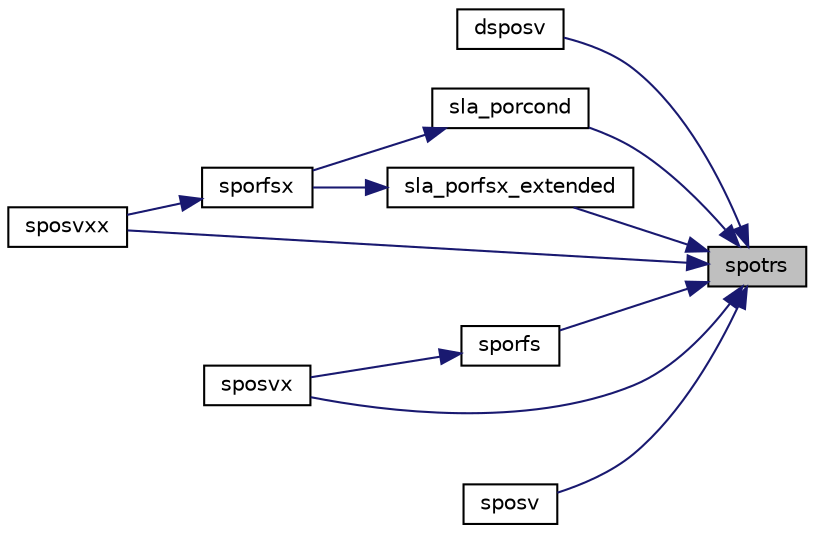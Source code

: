 digraph "spotrs"
{
 // LATEX_PDF_SIZE
  edge [fontname="Helvetica",fontsize="10",labelfontname="Helvetica",labelfontsize="10"];
  node [fontname="Helvetica",fontsize="10",shape=record];
  rankdir="RL";
  Node1 [label="spotrs",height=0.2,width=0.4,color="black", fillcolor="grey75", style="filled", fontcolor="black",tooltip="SPOTRS"];
  Node1 -> Node2 [dir="back",color="midnightblue",fontsize="10",style="solid",fontname="Helvetica"];
  Node2 [label="dsposv",height=0.2,width=0.4,color="black", fillcolor="white", style="filled",URL="$dsposv_8f.html#a91ea95252aad898ccba02b2ebd7eab22",tooltip="DSPOSV computes the solution to system of linear equations A * X = B for PO matrices"];
  Node1 -> Node3 [dir="back",color="midnightblue",fontsize="10",style="solid",fontname="Helvetica"];
  Node3 [label="sla_porcond",height=0.2,width=0.4,color="black", fillcolor="white", style="filled",URL="$sla__porcond_8f.html#a8480336dc884c4ec105e02d94875c80c",tooltip="SLA_PORCOND estimates the Skeel condition number for a symmetric positive-definite matrix."];
  Node3 -> Node4 [dir="back",color="midnightblue",fontsize="10",style="solid",fontname="Helvetica"];
  Node4 [label="sporfsx",height=0.2,width=0.4,color="black", fillcolor="white", style="filled",URL="$sporfsx_8f.html#a1c4ce423c2ec828b01d52cad754c5d80",tooltip="SPORFSX"];
  Node4 -> Node5 [dir="back",color="midnightblue",fontsize="10",style="solid",fontname="Helvetica"];
  Node5 [label="sposvxx",height=0.2,width=0.4,color="black", fillcolor="white", style="filled",URL="$sposvxx_8f.html#acbfa9b618a123b2a3d997f3533b9e044",tooltip="SPOSVXX computes the solution to system of linear equations A * X = B for PO matrices"];
  Node1 -> Node6 [dir="back",color="midnightblue",fontsize="10",style="solid",fontname="Helvetica"];
  Node6 [label="sla_porfsx_extended",height=0.2,width=0.4,color="black", fillcolor="white", style="filled",URL="$sla__porfsx__extended_8f.html#a618e9312cb5cdbed5d64d6c0b1fa26b1",tooltip="SLA_PORFSX_EXTENDED improves the computed solution to a system of linear equations for symmetric or H..."];
  Node6 -> Node4 [dir="back",color="midnightblue",fontsize="10",style="solid",fontname="Helvetica"];
  Node1 -> Node7 [dir="back",color="midnightblue",fontsize="10",style="solid",fontname="Helvetica"];
  Node7 [label="sporfs",height=0.2,width=0.4,color="black", fillcolor="white", style="filled",URL="$sporfs_8f.html#ae4835582211ebddde1f5882c67561d97",tooltip="SPORFS"];
  Node7 -> Node8 [dir="back",color="midnightblue",fontsize="10",style="solid",fontname="Helvetica"];
  Node8 [label="sposvx",height=0.2,width=0.4,color="black", fillcolor="white", style="filled",URL="$sposvx_8f.html#a4c54383b53b5b6890439e6b6e874fb06",tooltip="SPOSVX computes the solution to system of linear equations A * X = B for PO matrices"];
  Node1 -> Node9 [dir="back",color="midnightblue",fontsize="10",style="solid",fontname="Helvetica"];
  Node9 [label="sposv",height=0.2,width=0.4,color="black", fillcolor="white", style="filled",URL="$sposv_8f.html#ad46400c796afc8031a8c3ec5481af8c3",tooltip="SPOSV computes the solution to system of linear equations A * X = B for PO matrices"];
  Node1 -> Node8 [dir="back",color="midnightblue",fontsize="10",style="solid",fontname="Helvetica"];
  Node1 -> Node5 [dir="back",color="midnightblue",fontsize="10",style="solid",fontname="Helvetica"];
}
